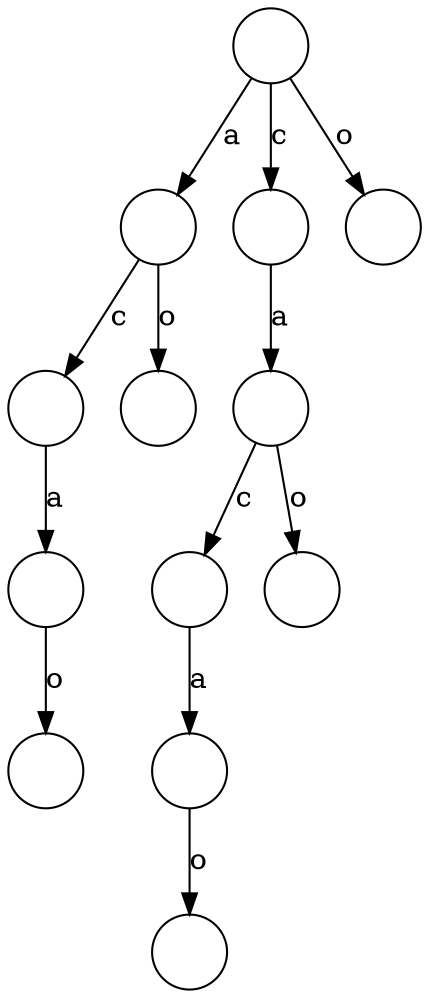 digraph G{
	node[shape=circle]
	t[label=""];
	ta[label=""];
	tac[label=""];
	taca[label=""];
	tacao[label=""];
	taca->tacao[label="o"]
	tac->taca[label="a"]
	ta->tac[label="c"]
	tao[label=""];
	ta->tao[label="o"]
	t->ta[label="a"]
	tc[label=""];
	tca[label=""];
	tcac[label=""];
	tcaca[label=""];
	tcacao[label=""];
	tcaca->tcacao[label="o"]
	tcac->tcaca[label="a"]
	tca->tcac[label="c"]
	tcao[label=""];
	tca->tcao[label="o"]
	tc->tca[label="a"]
	t->tc[label="c"]
	to[label=""];
	t->to[label="o"]
}